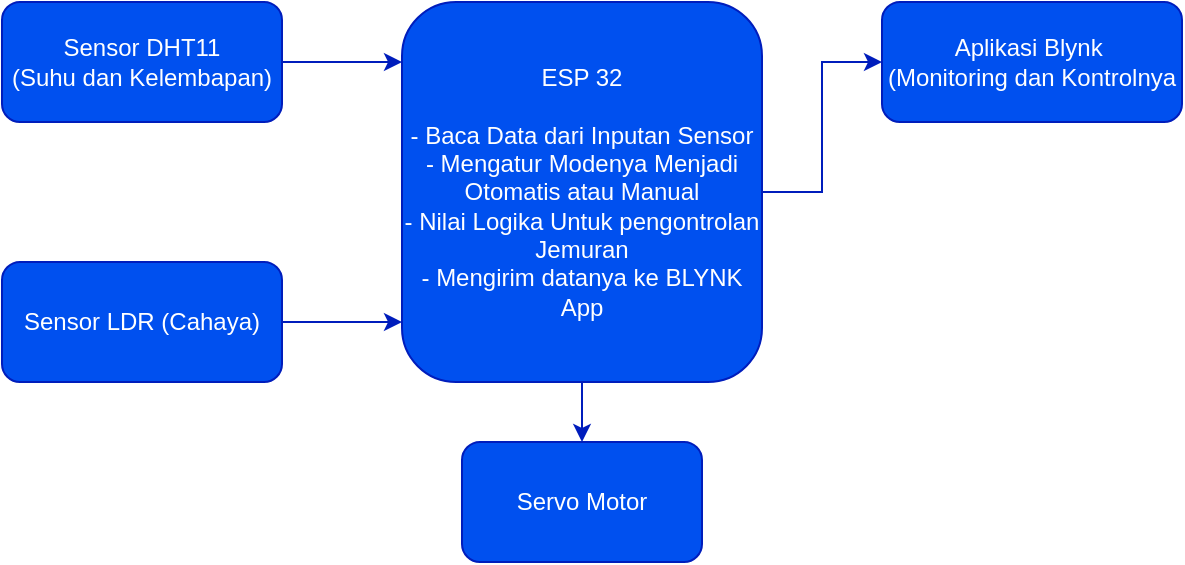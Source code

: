 <mxfile version="27.2.0">
  <diagram id="FMYRc1UR7djh7VFoDqlG" name="Blok diagram sistem">
    <mxGraphModel dx="872" dy="477" grid="1" gridSize="10" guides="1" tooltips="1" connect="1" arrows="1" fold="1" page="1" pageScale="1" pageWidth="827" pageHeight="1169" math="0" shadow="0">
      <root>
        <mxCell id="0" />
        <mxCell id="1" parent="0" />
        <mxCell id="1e5jS8H6wy45zNqhSiLt-6" value="" style="edgeStyle=orthogonalEdgeStyle;rounded=0;orthogonalLoop=1;jettySize=auto;html=1;fillColor=#0050ef;strokeColor=#001DBC;" edge="1" parent="1" source="1e5jS8H6wy45zNqhSiLt-1" target="1e5jS8H6wy45zNqhSiLt-3">
          <mxGeometry relative="1" as="geometry">
            <Array as="points">
              <mxPoint x="350" y="120" />
              <mxPoint x="350" y="120" />
            </Array>
          </mxGeometry>
        </mxCell>
        <mxCell id="1e5jS8H6wy45zNqhSiLt-1" value="Sensor DHT11&lt;div&gt;(Suhu dan Kelembapan)&lt;/div&gt;" style="rounded=1;whiteSpace=wrap;html=1;fillColor=#0050ef;strokeColor=#001DBC;fontColor=#ffffff;" vertex="1" parent="1">
          <mxGeometry x="170" y="90" width="140" height="60" as="geometry" />
        </mxCell>
        <mxCell id="1e5jS8H6wy45zNqhSiLt-7" value="" style="edgeStyle=orthogonalEdgeStyle;rounded=0;orthogonalLoop=1;jettySize=auto;html=1;fillColor=#0050ef;strokeColor=#001DBC;" edge="1" parent="1" source="1e5jS8H6wy45zNqhSiLt-2" target="1e5jS8H6wy45zNqhSiLt-3">
          <mxGeometry relative="1" as="geometry">
            <Array as="points">
              <mxPoint x="370" y="250" />
              <mxPoint x="370" y="250" />
            </Array>
          </mxGeometry>
        </mxCell>
        <mxCell id="1e5jS8H6wy45zNqhSiLt-2" value="Sensor LDR (Cahaya)" style="rounded=1;whiteSpace=wrap;html=1;fillColor=#0050ef;strokeColor=#001DBC;fontColor=#ffffff;" vertex="1" parent="1">
          <mxGeometry x="170" y="220" width="140" height="60" as="geometry" />
        </mxCell>
        <mxCell id="1e5jS8H6wy45zNqhSiLt-8" value="" style="edgeStyle=orthogonalEdgeStyle;rounded=0;orthogonalLoop=1;jettySize=auto;html=1;fillColor=#0050ef;strokeColor=#001DBC;" edge="1" parent="1" source="1e5jS8H6wy45zNqhSiLt-3" target="1e5jS8H6wy45zNqhSiLt-4">
          <mxGeometry relative="1" as="geometry" />
        </mxCell>
        <mxCell id="1e5jS8H6wy45zNqhSiLt-9" value="" style="edgeStyle=orthogonalEdgeStyle;rounded=0;orthogonalLoop=1;jettySize=auto;html=1;fillColor=#0050ef;strokeColor=#001DBC;" edge="1" parent="1" source="1e5jS8H6wy45zNqhSiLt-3" target="1e5jS8H6wy45zNqhSiLt-5">
          <mxGeometry relative="1" as="geometry" />
        </mxCell>
        <mxCell id="1e5jS8H6wy45zNqhSiLt-3" value="ESP 32&lt;div&gt;&lt;br&gt;&lt;/div&gt;&lt;div&gt;&lt;div&gt;- Baca Data dari Inputan Sensor&lt;/div&gt;&lt;div&gt;- Mengatur Modenya Menjadi Otomatis atau Manual&lt;/div&gt;&lt;div&gt;- Nilai Logika Untuk pengontrolan Jemuran&lt;/div&gt;&lt;div&gt;- Mengirim datanya ke BLYNK App&lt;/div&gt;&lt;/div&gt;" style="rounded=1;whiteSpace=wrap;html=1;align=center;fillColor=#0050ef;strokeColor=#001DBC;fontColor=#ffffff;" vertex="1" parent="1">
          <mxGeometry x="370" y="90" width="180" height="190" as="geometry" />
        </mxCell>
        <mxCell id="1e5jS8H6wy45zNqhSiLt-4" value="Aplikasi Blynk&amp;nbsp;&lt;div&gt;(Monitoring dan Kontrolnya&lt;/div&gt;" style="rounded=1;whiteSpace=wrap;html=1;fillColor=#0050ef;strokeColor=#001DBC;fontColor=#ffffff;" vertex="1" parent="1">
          <mxGeometry x="610" y="90" width="150" height="60" as="geometry" />
        </mxCell>
        <mxCell id="1e5jS8H6wy45zNqhSiLt-5" value="Servo Motor" style="rounded=1;whiteSpace=wrap;html=1;fillColor=#0050ef;strokeColor=#001DBC;fontColor=#ffffff;" vertex="1" parent="1">
          <mxGeometry x="400" y="310" width="120" height="60" as="geometry" />
        </mxCell>
      </root>
    </mxGraphModel>
  </diagram>
</mxfile>
